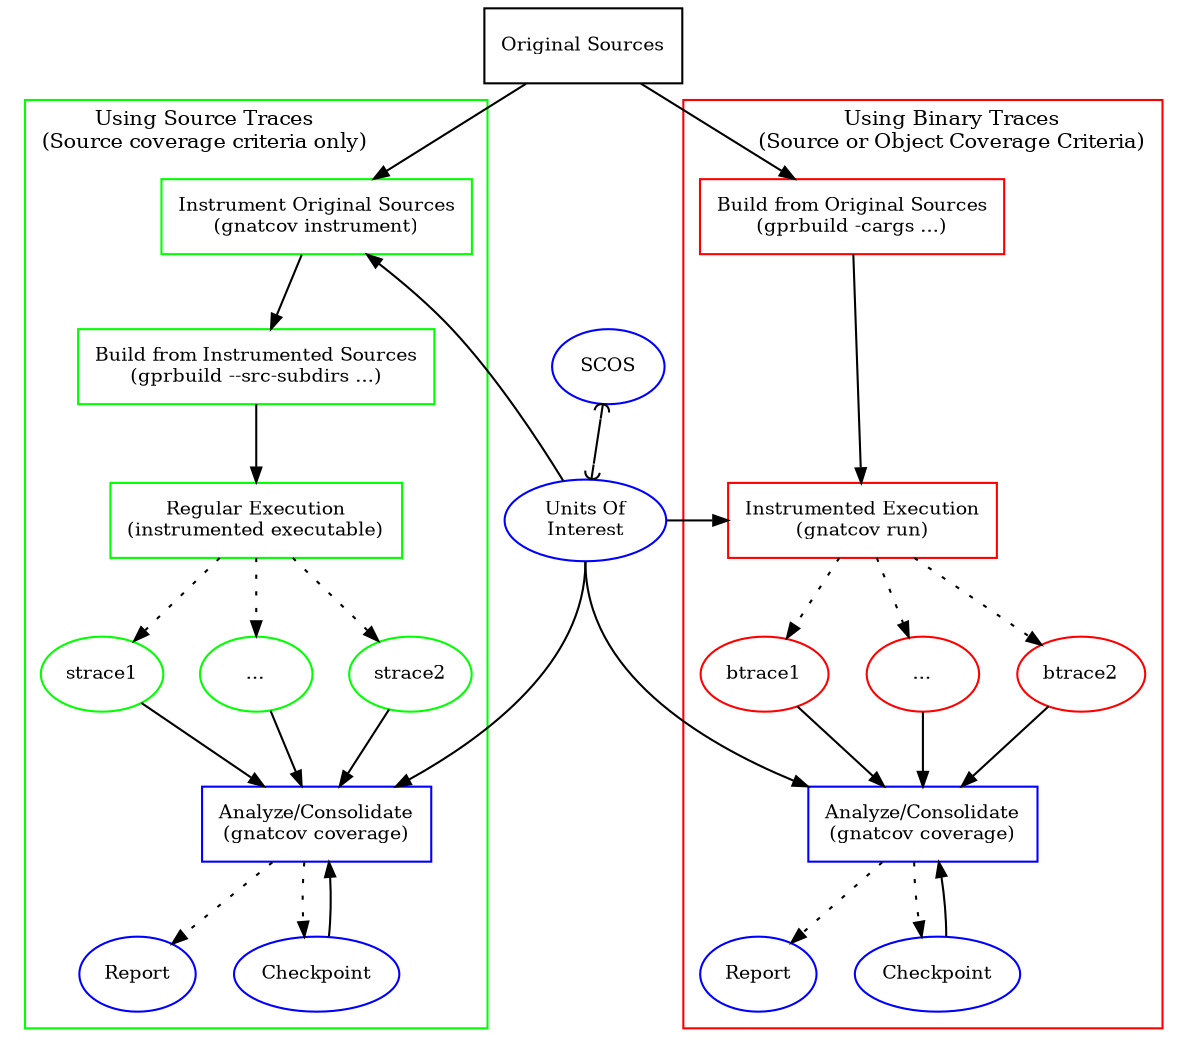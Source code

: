 digraph {
  node [fontsize = 9]
  src [shape = box, label = "Original Sources"];

  scos [shape = ellipse, label = "SCOS", color=blue];
  units [shape = ellipse, label = "Units Of\nInterest", color=blue];

  edge [fontsize = 9, arrowsize=0.7]

  /*-------------------
    Using Source traces
    -------------------*/
  {
  /* processes */
  node [shape = box];

  node [color = green];
  instrument [label = "Instrument Original Sources\n(gnatcov instrument)"];
  build_instr [label = "Build from Instrumented Sources\n(gprbuild --src-subdirs ...)"];
  regular_execution [label = "Regular Execution\n(instrumented executable)"];

  node [color = blue];
  srct_coverage [label = "Analyze/Consolidate\n(gnatcov coverage)"];

  /* products or inputs */
  node [shape = ellipse, color = green];
  st1 [label = "strace1"];
  stdots [label = "..."];
  st2 [label = "strace2"];

  node [shape = ellipse, color = blue];
  srct_report [label = "Report"];
  srct_checkpoint [label = "Checkpoint"];
  }

  /*-------------------
    Using Binary traces
    -------------------*/
  {
  /* processes */
  node [shape = box];
  node [color = red];
  build_orig [label = "Build from Original Sources\n(gprbuild -cargs ...)"];
  instr_execution [label = "Instrumented Execution\n(gnatcov run)"];

  node [color = blue];
  bint_coverage [label = "Analyze/Consolidate\n(gnatcov coverage)"];

  /* products or inputs */
  node [shape = ellipse, color = red];
  bt1 [label = "btrace1"];
  btdots [label = "..."];
  bt2 [label = "btrace2"];

  node [shape = ellipse, color = blue];
  bint_report [label = "Report"];
  bint_checkpoint [label = "Checkpoint"];
  }

  src;
  src -> instrument;
  src -> build_orig;
  scos;

  /*=================== Using Source traces ================*/

  subgraph "cluster_src_traces" {
  label = "Using Source Traces\n(Source coverage criteria only)";
  fontsize = 10;
  labeljust = l;
  color = green;

  instrument -> build_instr;
  build_instr -> regular_execution;

  {rank = same;
   st1; stdots; st2;
  }

  regular_execution -> st1 [style = dotted];
  regular_execution -> stdots [style = dotted];
  regular_execution -> st2 [style = dotted];

  st1 -> srct_coverage;
  stdots -> srct_coverage;
  st2 -> srct_coverage;

  srct_coverage -> srct_report [style = dotted];
  srct_coverage -> srct_checkpoint [style = dotted];
  srct_checkpoint -> srct_coverage;
  }

  /*=================== Using Binary traces ================*/

 subgraph "cluster_bin_traces" {
  label = "Using Binary Traces\n(Source or Object Coverage Criteria)";
  fontsize = 10;
  labeljust = r;
  color = red;

  build_orig [rank=2];
  build_orig -> instr_execution;

  pad1 [style=invis];
  build_orig:e -> pad1 [style=invis];
  pad1 -> instr_execution:e [style=invis];

  {rank = same;
   bt1; btdots; bt2;
  }

  instr_execution -> bt1 [style = dotted];
  instr_execution -> btdots [style = dotted];
  instr_execution -> bt2 [style = dotted];

  bt1 -> bint_coverage;
  btdots -> bint_coverage;
  bt2 -> bint_coverage;

  bint_coverage -> bint_report [style = dotted];
  bint_coverage -> bint_checkpoint [style = dotted];
  bint_checkpoint -> bint_coverage;
  }

  instrument -> scos [style = invis];
  build_orig -> scos [style = invis];

  scos -> units [dir=both, arrowhead=curve, arrowtail=curve];

  units -> instrument;
  units -> instr_execution;
  units:s -> bint_coverage;
  units:s -> srct_coverage;

}
